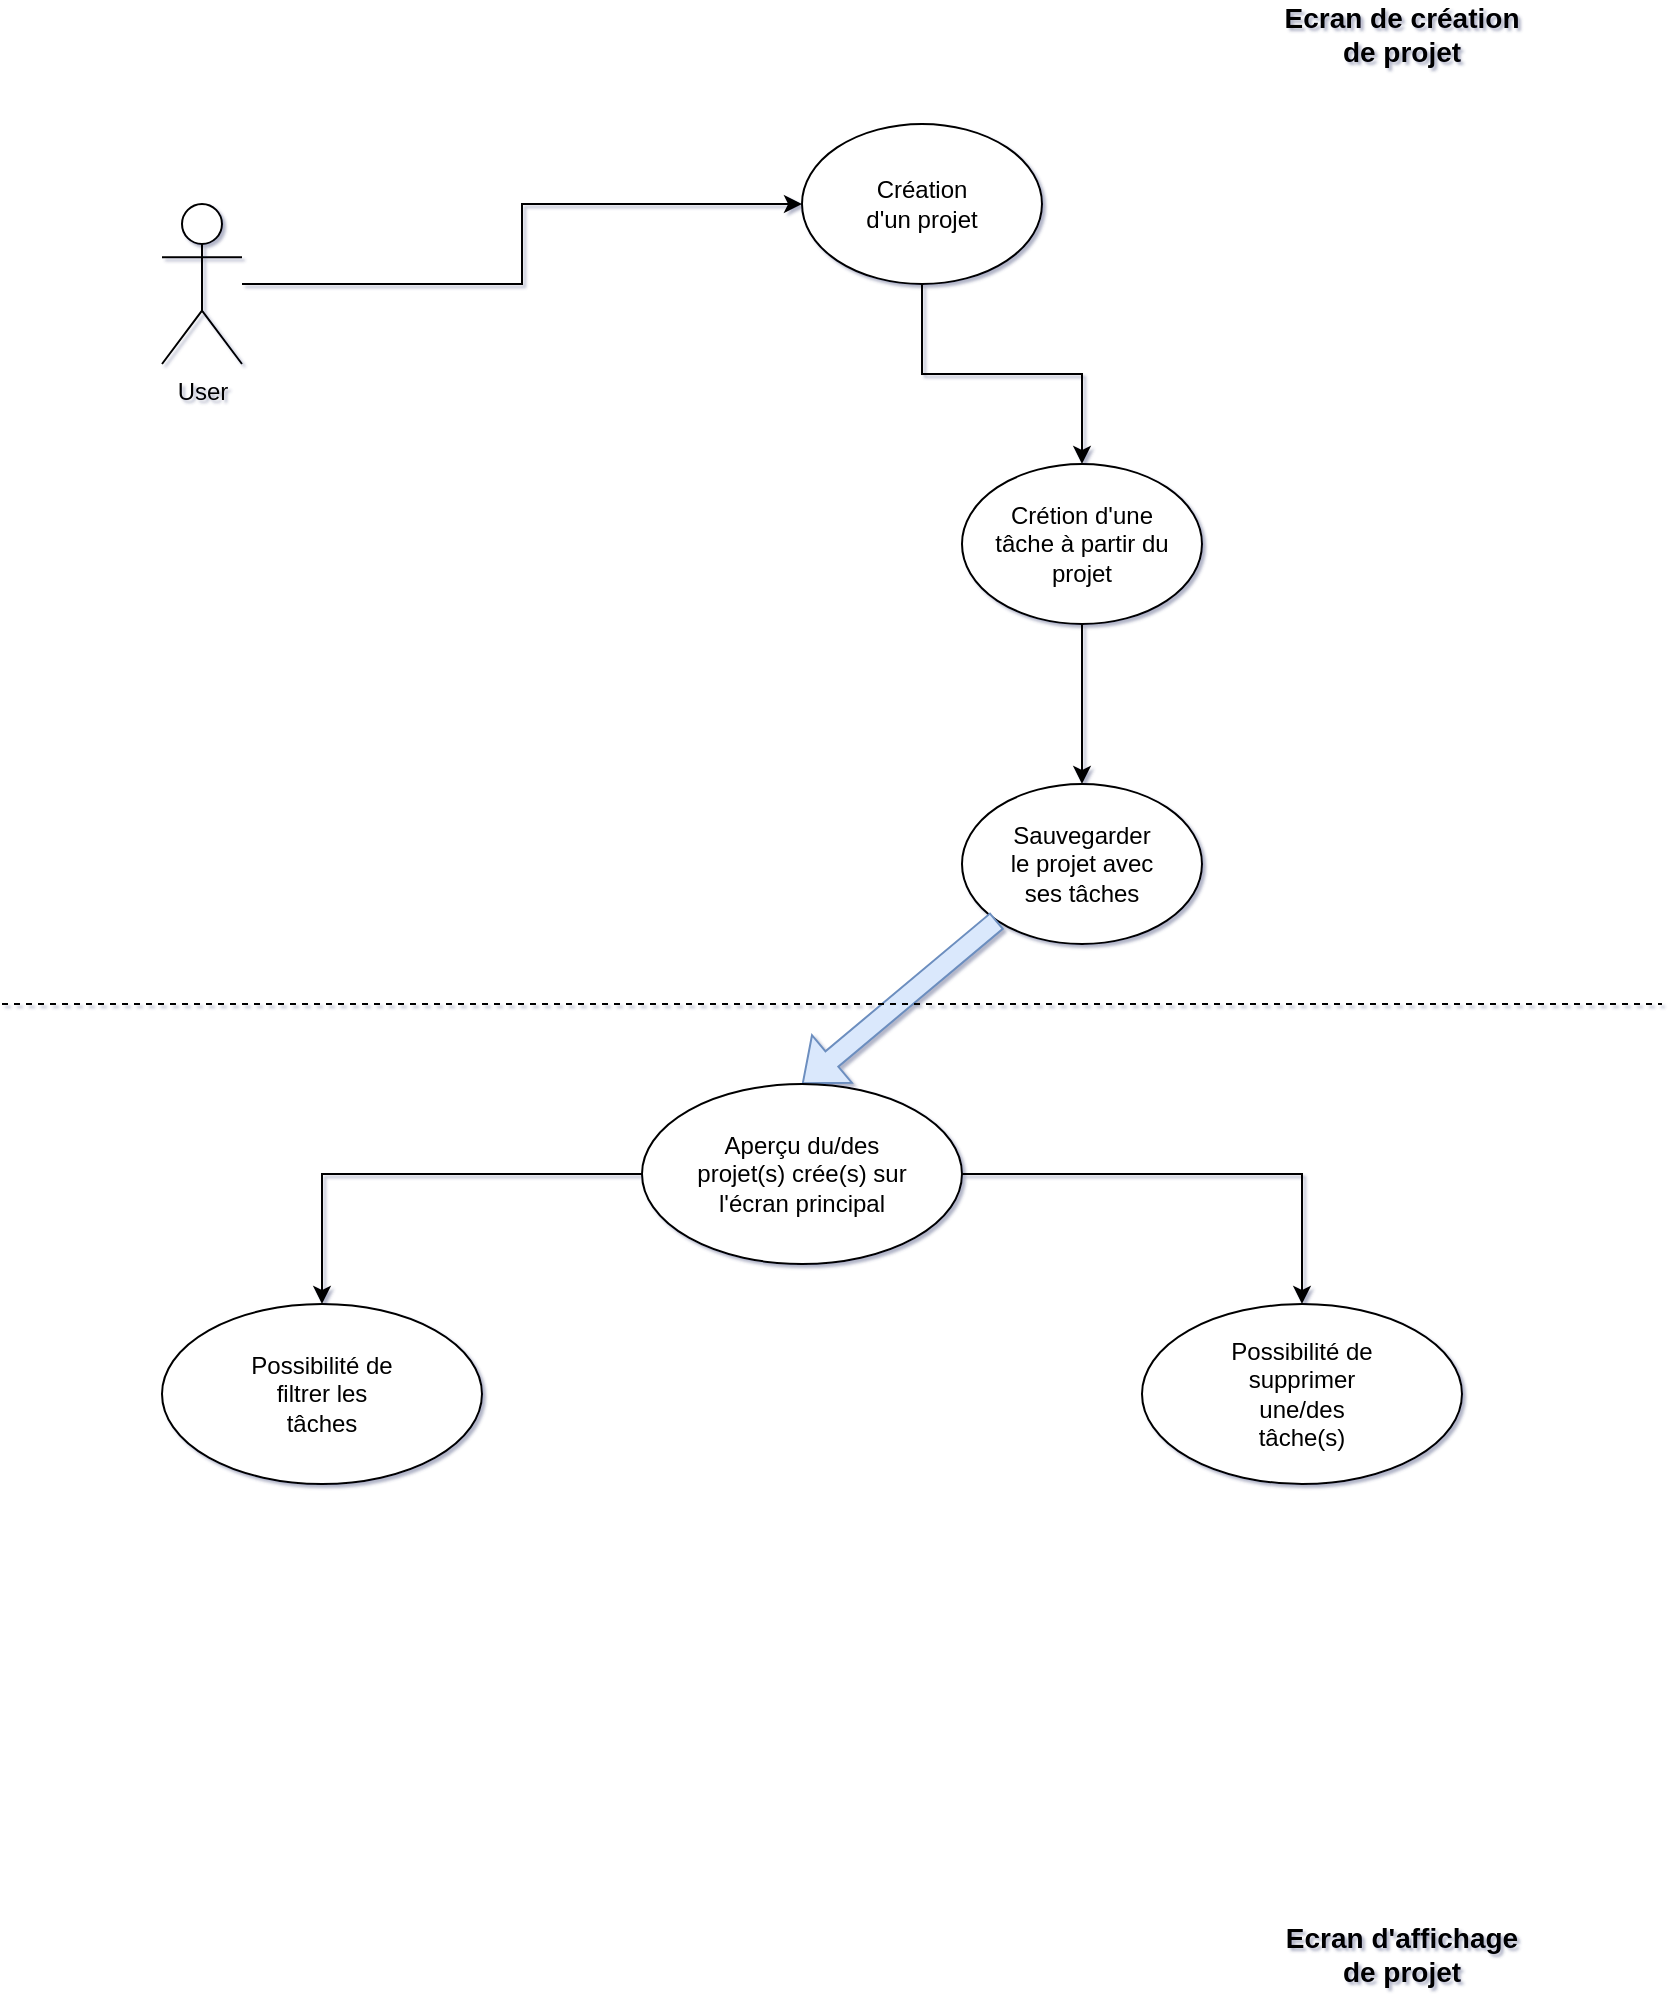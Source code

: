 <mxfile version="20.4.0" type="device"><diagram id="wlLxdD7V_Cu9Ehyi78b3" name="Page-1"><mxGraphModel dx="2062" dy="1162" grid="1" gridSize="10" guides="1" tooltips="1" connect="1" arrows="1" fold="1" page="1" pageScale="1" pageWidth="827" pageHeight="1169" background="none" math="0" shadow="1"><root><mxCell id="0"/><mxCell id="1" parent="0"/><mxCell id="4PZBnpMFL6TSxtrYcDRy-4" style="edgeStyle=orthogonalEdgeStyle;rounded=0;orthogonalLoop=1;jettySize=auto;html=1;entryX=0;entryY=0.5;entryDx=0;entryDy=0;" edge="1" parent="1" source="4PZBnpMFL6TSxtrYcDRy-1" target="4PZBnpMFL6TSxtrYcDRy-5"><mxGeometry relative="1" as="geometry"><mxPoint x="480" y="160" as="targetPoint"/></mxGeometry></mxCell><mxCell id="4PZBnpMFL6TSxtrYcDRy-1" value="User&lt;br&gt;" style="shape=umlActor;verticalLabelPosition=bottom;verticalAlign=top;html=1;outlineConnect=0;" vertex="1" parent="1"><mxGeometry x="80" y="160" width="40" height="80" as="geometry"/></mxCell><mxCell id="4PZBnpMFL6TSxtrYcDRy-8" value="" style="edgeStyle=orthogonalEdgeStyle;rounded=0;orthogonalLoop=1;jettySize=auto;html=1;" edge="1" parent="1" source="4PZBnpMFL6TSxtrYcDRy-5" target="4PZBnpMFL6TSxtrYcDRy-7"><mxGeometry relative="1" as="geometry"/></mxCell><mxCell id="4PZBnpMFL6TSxtrYcDRy-5" value="" style="ellipse;whiteSpace=wrap;html=1;" vertex="1" parent="1"><mxGeometry x="400" y="120" width="120" height="80" as="geometry"/></mxCell><mxCell id="4PZBnpMFL6TSxtrYcDRy-6" value="Création d'un projet&lt;br&gt;" style="text;html=1;strokeColor=none;fillColor=none;align=center;verticalAlign=middle;whiteSpace=wrap;rounded=0;" vertex="1" parent="1"><mxGeometry x="430" y="145" width="60" height="30" as="geometry"/></mxCell><mxCell id="4PZBnpMFL6TSxtrYcDRy-12" value="" style="edgeStyle=orthogonalEdgeStyle;rounded=0;orthogonalLoop=1;jettySize=auto;html=1;" edge="1" parent="1" source="4PZBnpMFL6TSxtrYcDRy-7" target="4PZBnpMFL6TSxtrYcDRy-11"><mxGeometry relative="1" as="geometry"/></mxCell><mxCell id="4PZBnpMFL6TSxtrYcDRy-7" value="" style="ellipse;whiteSpace=wrap;html=1;" vertex="1" parent="1"><mxGeometry x="480" y="290" width="120" height="80" as="geometry"/></mxCell><mxCell id="4PZBnpMFL6TSxtrYcDRy-9" value="Crétion d'une tâche à partir du projet&lt;br&gt;" style="text;html=1;strokeColor=none;fillColor=none;align=center;verticalAlign=middle;whiteSpace=wrap;rounded=0;" vertex="1" parent="1"><mxGeometry x="495" y="315" width="90" height="30" as="geometry"/></mxCell><mxCell id="4PZBnpMFL6TSxtrYcDRy-11" value="" style="ellipse;whiteSpace=wrap;html=1;" vertex="1" parent="1"><mxGeometry x="480" y="450" width="120" height="80" as="geometry"/></mxCell><mxCell id="4PZBnpMFL6TSxtrYcDRy-13" value="Sauvegarder le projet avec ses tâches" style="text;html=1;strokeColor=none;fillColor=none;align=center;verticalAlign=middle;whiteSpace=wrap;rounded=0;" vertex="1" parent="1"><mxGeometry x="500" y="475" width="80" height="30" as="geometry"/></mxCell><mxCell id="4PZBnpMFL6TSxtrYcDRy-14" value="" style="shape=flexArrow;endArrow=classic;html=1;rounded=0;exitX=0;exitY=1;exitDx=0;exitDy=0;fillColor=#dae8fc;strokeColor=#6c8ebf;" edge="1" parent="1" source="4PZBnpMFL6TSxtrYcDRy-11"><mxGeometry width="50" height="50" relative="1" as="geometry"><mxPoint x="420" y="610" as="sourcePoint"/><mxPoint x="400" y="600" as="targetPoint"/></mxGeometry></mxCell><mxCell id="4PZBnpMFL6TSxtrYcDRy-21" value="" style="edgeStyle=orthogonalEdgeStyle;rounded=0;orthogonalLoop=1;jettySize=auto;html=1;" edge="1" parent="1" source="4PZBnpMFL6TSxtrYcDRy-15" target="4PZBnpMFL6TSxtrYcDRy-20"><mxGeometry relative="1" as="geometry"/></mxCell><mxCell id="4PZBnpMFL6TSxtrYcDRy-24" value="" style="edgeStyle=orthogonalEdgeStyle;rounded=0;orthogonalLoop=1;jettySize=auto;html=1;" edge="1" parent="1" source="4PZBnpMFL6TSxtrYcDRy-15" target="4PZBnpMFL6TSxtrYcDRy-23"><mxGeometry relative="1" as="geometry"/></mxCell><mxCell id="4PZBnpMFL6TSxtrYcDRy-15" value="" style="ellipse;whiteSpace=wrap;html=1;" vertex="1" parent="1"><mxGeometry x="320" y="600" width="160" height="90" as="geometry"/></mxCell><mxCell id="4PZBnpMFL6TSxtrYcDRy-16" value="Aperçu du/des projet(s) crée(s) sur l'écran principal" style="text;html=1;strokeColor=none;fillColor=none;align=center;verticalAlign=middle;whiteSpace=wrap;rounded=0;" vertex="1" parent="1"><mxGeometry x="345" y="620" width="110" height="50" as="geometry"/></mxCell><mxCell id="4PZBnpMFL6TSxtrYcDRy-20" value="" style="ellipse;whiteSpace=wrap;html=1;" vertex="1" parent="1"><mxGeometry x="570" y="710" width="160" height="90" as="geometry"/></mxCell><mxCell id="4PZBnpMFL6TSxtrYcDRy-22" value="Possibilité de supprimer une/des tâche(s)" style="text;html=1;strokeColor=none;fillColor=none;align=center;verticalAlign=middle;whiteSpace=wrap;rounded=0;" vertex="1" parent="1"><mxGeometry x="610" y="740" width="80" height="30" as="geometry"/></mxCell><mxCell id="4PZBnpMFL6TSxtrYcDRy-23" value="" style="ellipse;whiteSpace=wrap;html=1;" vertex="1" parent="1"><mxGeometry x="80" y="710" width="160" height="90" as="geometry"/></mxCell><mxCell id="4PZBnpMFL6TSxtrYcDRy-25" value="Possibilité de filtrer les tâches" style="text;html=1;strokeColor=none;fillColor=none;align=center;verticalAlign=middle;whiteSpace=wrap;rounded=0;" vertex="1" parent="1"><mxGeometry x="120" y="740" width="80" height="30" as="geometry"/></mxCell><mxCell id="4PZBnpMFL6TSxtrYcDRy-26" value="" style="endArrow=none;dashed=1;html=1;rounded=0;" edge="1" parent="1"><mxGeometry width="50" height="50" relative="1" as="geometry"><mxPoint y="560" as="sourcePoint"/><mxPoint x="830" y="560" as="targetPoint"/></mxGeometry></mxCell><mxCell id="4PZBnpMFL6TSxtrYcDRy-27" value="&lt;b&gt;&lt;font style=&quot;font-size: 14px;&quot;&gt;Ecran de création de projet&lt;/font&gt;&lt;/b&gt;" style="text;html=1;strokeColor=none;fillColor=none;align=center;verticalAlign=middle;whiteSpace=wrap;rounded=0;" vertex="1" parent="1"><mxGeometry x="640" y="60" width="120" height="30" as="geometry"/></mxCell><mxCell id="4PZBnpMFL6TSxtrYcDRy-28" value="&lt;b&gt;&lt;font style=&quot;font-size: 14px;&quot;&gt;Ecran d'affichage de projet&lt;/font&gt;&lt;/b&gt;" style="text;html=1;strokeColor=none;fillColor=none;align=center;verticalAlign=middle;whiteSpace=wrap;rounded=0;" vertex="1" parent="1"><mxGeometry x="640" y="1020" width="120" height="30" as="geometry"/></mxCell></root></mxGraphModel></diagram></mxfile>
